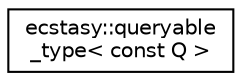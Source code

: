 digraph "Graphical Class Hierarchy"
{
 // LATEX_PDF_SIZE
  edge [fontname="Helvetica",fontsize="10",labelfontname="Helvetica",labelfontsize="10"];
  node [fontname="Helvetica",fontsize="10",shape=record];
  rankdir="LR";
  Node0 [label="ecstasy::queryable\l_type\< const Q \>",height=0.2,width=0.4,color="black", fillcolor="white", style="filled",URL="$structecstasy_1_1queryable__type_3_01const_01_q_01_4.html",tooltip="Try to get the type of a queryable associated to a type stored in the registry (component,..."];
}
